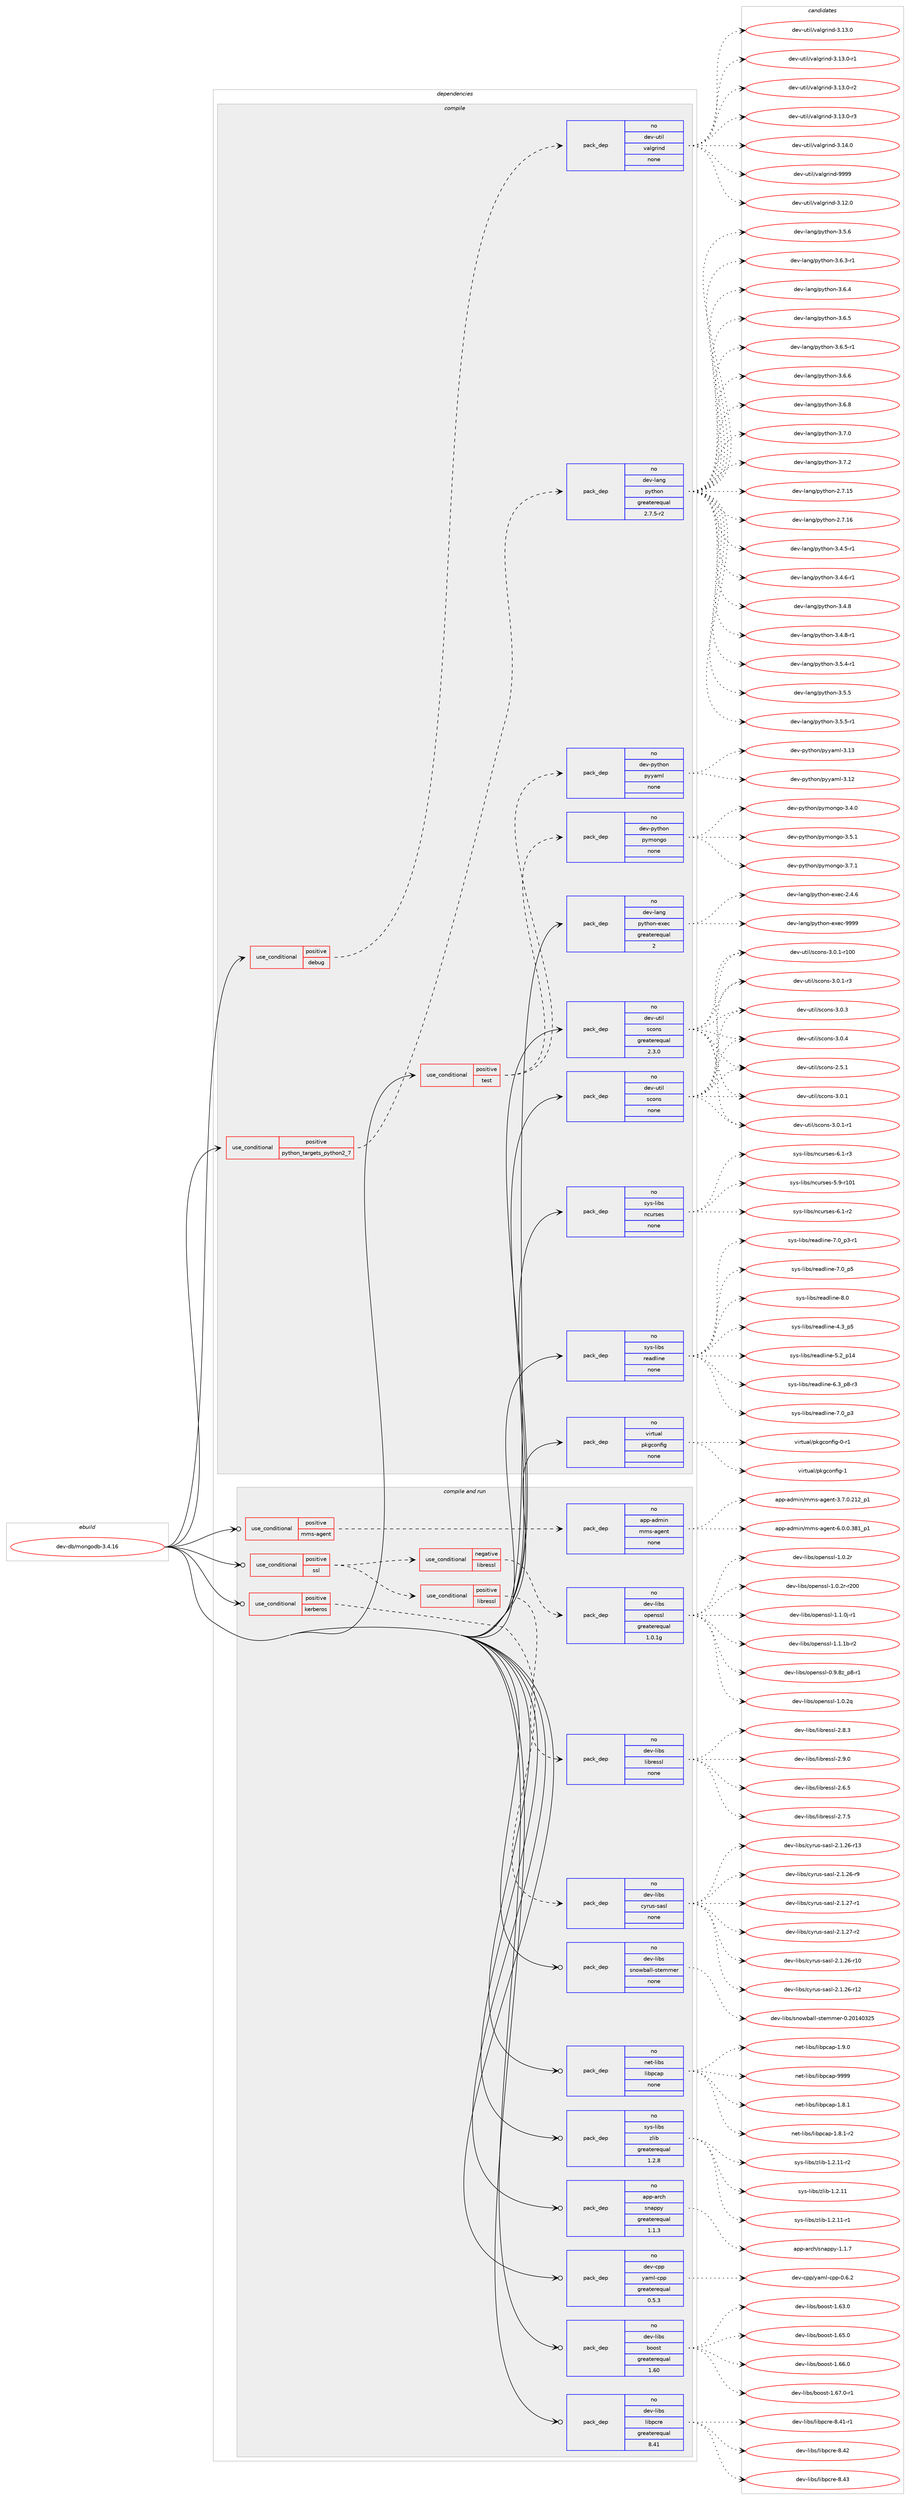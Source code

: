 digraph prolog {

# *************
# Graph options
# *************

newrank=true;
concentrate=true;
compound=true;
graph [rankdir=LR,fontname=Helvetica,fontsize=10,ranksep=1.5];#, ranksep=2.5, nodesep=0.2];
edge  [arrowhead=vee];
node  [fontname=Helvetica,fontsize=10];

# **********
# The ebuild
# **********

subgraph cluster_leftcol {
color=gray;
rank=same;
label=<<i>ebuild</i>>;
id [label="dev-db/mongodb-3.4.16", color=red, width=4, href="../dev-db/mongodb-3.4.16.svg"];
}

# ****************
# The dependencies
# ****************

subgraph cluster_midcol {
color=gray;
label=<<i>dependencies</i>>;
subgraph cluster_compile {
fillcolor="#eeeeee";
style=filled;
label=<<i>compile</i>>;
subgraph cond357138 {
dependency1319494 [label=<<TABLE BORDER="0" CELLBORDER="1" CELLSPACING="0" CELLPADDING="4"><TR><TD ROWSPAN="3" CELLPADDING="10">use_conditional</TD></TR><TR><TD>positive</TD></TR><TR><TD>debug</TD></TR></TABLE>>, shape=none, color=red];
subgraph pack941430 {
dependency1319495 [label=<<TABLE BORDER="0" CELLBORDER="1" CELLSPACING="0" CELLPADDING="4" WIDTH="220"><TR><TD ROWSPAN="6" CELLPADDING="30">pack_dep</TD></TR><TR><TD WIDTH="110">no</TD></TR><TR><TD>dev-util</TD></TR><TR><TD>valgrind</TD></TR><TR><TD>none</TD></TR><TR><TD></TD></TR></TABLE>>, shape=none, color=blue];
}
dependency1319494:e -> dependency1319495:w [weight=20,style="dashed",arrowhead="vee"];
}
id:e -> dependency1319494:w [weight=20,style="solid",arrowhead="vee"];
subgraph cond357139 {
dependency1319496 [label=<<TABLE BORDER="0" CELLBORDER="1" CELLSPACING="0" CELLPADDING="4"><TR><TD ROWSPAN="3" CELLPADDING="10">use_conditional</TD></TR><TR><TD>positive</TD></TR><TR><TD>python_targets_python2_7</TD></TR></TABLE>>, shape=none, color=red];
subgraph pack941431 {
dependency1319497 [label=<<TABLE BORDER="0" CELLBORDER="1" CELLSPACING="0" CELLPADDING="4" WIDTH="220"><TR><TD ROWSPAN="6" CELLPADDING="30">pack_dep</TD></TR><TR><TD WIDTH="110">no</TD></TR><TR><TD>dev-lang</TD></TR><TR><TD>python</TD></TR><TR><TD>greaterequal</TD></TR><TR><TD>2.7.5-r2</TD></TR></TABLE>>, shape=none, color=blue];
}
dependency1319496:e -> dependency1319497:w [weight=20,style="dashed",arrowhead="vee"];
}
id:e -> dependency1319496:w [weight=20,style="solid",arrowhead="vee"];
subgraph cond357140 {
dependency1319498 [label=<<TABLE BORDER="0" CELLBORDER="1" CELLSPACING="0" CELLPADDING="4"><TR><TD ROWSPAN="3" CELLPADDING="10">use_conditional</TD></TR><TR><TD>positive</TD></TR><TR><TD>test</TD></TR></TABLE>>, shape=none, color=red];
subgraph pack941432 {
dependency1319499 [label=<<TABLE BORDER="0" CELLBORDER="1" CELLSPACING="0" CELLPADDING="4" WIDTH="220"><TR><TD ROWSPAN="6" CELLPADDING="30">pack_dep</TD></TR><TR><TD WIDTH="110">no</TD></TR><TR><TD>dev-python</TD></TR><TR><TD>pymongo</TD></TR><TR><TD>none</TD></TR><TR><TD></TD></TR></TABLE>>, shape=none, color=blue];
}
dependency1319498:e -> dependency1319499:w [weight=20,style="dashed",arrowhead="vee"];
subgraph pack941433 {
dependency1319500 [label=<<TABLE BORDER="0" CELLBORDER="1" CELLSPACING="0" CELLPADDING="4" WIDTH="220"><TR><TD ROWSPAN="6" CELLPADDING="30">pack_dep</TD></TR><TR><TD WIDTH="110">no</TD></TR><TR><TD>dev-python</TD></TR><TR><TD>pyyaml</TD></TR><TR><TD>none</TD></TR><TR><TD></TD></TR></TABLE>>, shape=none, color=blue];
}
dependency1319498:e -> dependency1319500:w [weight=20,style="dashed",arrowhead="vee"];
}
id:e -> dependency1319498:w [weight=20,style="solid",arrowhead="vee"];
subgraph pack941434 {
dependency1319501 [label=<<TABLE BORDER="0" CELLBORDER="1" CELLSPACING="0" CELLPADDING="4" WIDTH="220"><TR><TD ROWSPAN="6" CELLPADDING="30">pack_dep</TD></TR><TR><TD WIDTH="110">no</TD></TR><TR><TD>dev-lang</TD></TR><TR><TD>python-exec</TD></TR><TR><TD>greaterequal</TD></TR><TR><TD>2</TD></TR></TABLE>>, shape=none, color=blue];
}
id:e -> dependency1319501:w [weight=20,style="solid",arrowhead="vee"];
subgraph pack941435 {
dependency1319502 [label=<<TABLE BORDER="0" CELLBORDER="1" CELLSPACING="0" CELLPADDING="4" WIDTH="220"><TR><TD ROWSPAN="6" CELLPADDING="30">pack_dep</TD></TR><TR><TD WIDTH="110">no</TD></TR><TR><TD>dev-util</TD></TR><TR><TD>scons</TD></TR><TR><TD>greaterequal</TD></TR><TR><TD>2.3.0</TD></TR></TABLE>>, shape=none, color=blue];
}
id:e -> dependency1319502:w [weight=20,style="solid",arrowhead="vee"];
subgraph pack941436 {
dependency1319503 [label=<<TABLE BORDER="0" CELLBORDER="1" CELLSPACING="0" CELLPADDING="4" WIDTH="220"><TR><TD ROWSPAN="6" CELLPADDING="30">pack_dep</TD></TR><TR><TD WIDTH="110">no</TD></TR><TR><TD>dev-util</TD></TR><TR><TD>scons</TD></TR><TR><TD>none</TD></TR><TR><TD></TD></TR></TABLE>>, shape=none, color=blue];
}
id:e -> dependency1319503:w [weight=20,style="solid",arrowhead="vee"];
subgraph pack941437 {
dependency1319504 [label=<<TABLE BORDER="0" CELLBORDER="1" CELLSPACING="0" CELLPADDING="4" WIDTH="220"><TR><TD ROWSPAN="6" CELLPADDING="30">pack_dep</TD></TR><TR><TD WIDTH="110">no</TD></TR><TR><TD>sys-libs</TD></TR><TR><TD>ncurses</TD></TR><TR><TD>none</TD></TR><TR><TD></TD></TR></TABLE>>, shape=none, color=blue];
}
id:e -> dependency1319504:w [weight=20,style="solid",arrowhead="vee"];
subgraph pack941438 {
dependency1319505 [label=<<TABLE BORDER="0" CELLBORDER="1" CELLSPACING="0" CELLPADDING="4" WIDTH="220"><TR><TD ROWSPAN="6" CELLPADDING="30">pack_dep</TD></TR><TR><TD WIDTH="110">no</TD></TR><TR><TD>sys-libs</TD></TR><TR><TD>readline</TD></TR><TR><TD>none</TD></TR><TR><TD></TD></TR></TABLE>>, shape=none, color=blue];
}
id:e -> dependency1319505:w [weight=20,style="solid",arrowhead="vee"];
subgraph pack941439 {
dependency1319506 [label=<<TABLE BORDER="0" CELLBORDER="1" CELLSPACING="0" CELLPADDING="4" WIDTH="220"><TR><TD ROWSPAN="6" CELLPADDING="30">pack_dep</TD></TR><TR><TD WIDTH="110">no</TD></TR><TR><TD>virtual</TD></TR><TR><TD>pkgconfig</TD></TR><TR><TD>none</TD></TR><TR><TD></TD></TR></TABLE>>, shape=none, color=blue];
}
id:e -> dependency1319506:w [weight=20,style="solid",arrowhead="vee"];
}
subgraph cluster_compileandrun {
fillcolor="#eeeeee";
style=filled;
label=<<i>compile and run</i>>;
subgraph cond357141 {
dependency1319507 [label=<<TABLE BORDER="0" CELLBORDER="1" CELLSPACING="0" CELLPADDING="4"><TR><TD ROWSPAN="3" CELLPADDING="10">use_conditional</TD></TR><TR><TD>positive</TD></TR><TR><TD>kerberos</TD></TR></TABLE>>, shape=none, color=red];
subgraph pack941440 {
dependency1319508 [label=<<TABLE BORDER="0" CELLBORDER="1" CELLSPACING="0" CELLPADDING="4" WIDTH="220"><TR><TD ROWSPAN="6" CELLPADDING="30">pack_dep</TD></TR><TR><TD WIDTH="110">no</TD></TR><TR><TD>dev-libs</TD></TR><TR><TD>cyrus-sasl</TD></TR><TR><TD>none</TD></TR><TR><TD></TD></TR></TABLE>>, shape=none, color=blue];
}
dependency1319507:e -> dependency1319508:w [weight=20,style="dashed",arrowhead="vee"];
}
id:e -> dependency1319507:w [weight=20,style="solid",arrowhead="odotvee"];
subgraph cond357142 {
dependency1319509 [label=<<TABLE BORDER="0" CELLBORDER="1" CELLSPACING="0" CELLPADDING="4"><TR><TD ROWSPAN="3" CELLPADDING="10">use_conditional</TD></TR><TR><TD>positive</TD></TR><TR><TD>mms-agent</TD></TR></TABLE>>, shape=none, color=red];
subgraph pack941441 {
dependency1319510 [label=<<TABLE BORDER="0" CELLBORDER="1" CELLSPACING="0" CELLPADDING="4" WIDTH="220"><TR><TD ROWSPAN="6" CELLPADDING="30">pack_dep</TD></TR><TR><TD WIDTH="110">no</TD></TR><TR><TD>app-admin</TD></TR><TR><TD>mms-agent</TD></TR><TR><TD>none</TD></TR><TR><TD></TD></TR></TABLE>>, shape=none, color=blue];
}
dependency1319509:e -> dependency1319510:w [weight=20,style="dashed",arrowhead="vee"];
}
id:e -> dependency1319509:w [weight=20,style="solid",arrowhead="odotvee"];
subgraph cond357143 {
dependency1319511 [label=<<TABLE BORDER="0" CELLBORDER="1" CELLSPACING="0" CELLPADDING="4"><TR><TD ROWSPAN="3" CELLPADDING="10">use_conditional</TD></TR><TR><TD>positive</TD></TR><TR><TD>ssl</TD></TR></TABLE>>, shape=none, color=red];
subgraph cond357144 {
dependency1319512 [label=<<TABLE BORDER="0" CELLBORDER="1" CELLSPACING="0" CELLPADDING="4"><TR><TD ROWSPAN="3" CELLPADDING="10">use_conditional</TD></TR><TR><TD>negative</TD></TR><TR><TD>libressl</TD></TR></TABLE>>, shape=none, color=red];
subgraph pack941442 {
dependency1319513 [label=<<TABLE BORDER="0" CELLBORDER="1" CELLSPACING="0" CELLPADDING="4" WIDTH="220"><TR><TD ROWSPAN="6" CELLPADDING="30">pack_dep</TD></TR><TR><TD WIDTH="110">no</TD></TR><TR><TD>dev-libs</TD></TR><TR><TD>openssl</TD></TR><TR><TD>greaterequal</TD></TR><TR><TD>1.0.1g</TD></TR></TABLE>>, shape=none, color=blue];
}
dependency1319512:e -> dependency1319513:w [weight=20,style="dashed",arrowhead="vee"];
}
dependency1319511:e -> dependency1319512:w [weight=20,style="dashed",arrowhead="vee"];
subgraph cond357145 {
dependency1319514 [label=<<TABLE BORDER="0" CELLBORDER="1" CELLSPACING="0" CELLPADDING="4"><TR><TD ROWSPAN="3" CELLPADDING="10">use_conditional</TD></TR><TR><TD>positive</TD></TR><TR><TD>libressl</TD></TR></TABLE>>, shape=none, color=red];
subgraph pack941443 {
dependency1319515 [label=<<TABLE BORDER="0" CELLBORDER="1" CELLSPACING="0" CELLPADDING="4" WIDTH="220"><TR><TD ROWSPAN="6" CELLPADDING="30">pack_dep</TD></TR><TR><TD WIDTH="110">no</TD></TR><TR><TD>dev-libs</TD></TR><TR><TD>libressl</TD></TR><TR><TD>none</TD></TR><TR><TD></TD></TR></TABLE>>, shape=none, color=blue];
}
dependency1319514:e -> dependency1319515:w [weight=20,style="dashed",arrowhead="vee"];
}
dependency1319511:e -> dependency1319514:w [weight=20,style="dashed",arrowhead="vee"];
}
id:e -> dependency1319511:w [weight=20,style="solid",arrowhead="odotvee"];
subgraph pack941444 {
dependency1319516 [label=<<TABLE BORDER="0" CELLBORDER="1" CELLSPACING="0" CELLPADDING="4" WIDTH="220"><TR><TD ROWSPAN="6" CELLPADDING="30">pack_dep</TD></TR><TR><TD WIDTH="110">no</TD></TR><TR><TD>app-arch</TD></TR><TR><TD>snappy</TD></TR><TR><TD>greaterequal</TD></TR><TR><TD>1.1.3</TD></TR></TABLE>>, shape=none, color=blue];
}
id:e -> dependency1319516:w [weight=20,style="solid",arrowhead="odotvee"];
subgraph pack941445 {
dependency1319517 [label=<<TABLE BORDER="0" CELLBORDER="1" CELLSPACING="0" CELLPADDING="4" WIDTH="220"><TR><TD ROWSPAN="6" CELLPADDING="30">pack_dep</TD></TR><TR><TD WIDTH="110">no</TD></TR><TR><TD>dev-cpp</TD></TR><TR><TD>yaml-cpp</TD></TR><TR><TD>greaterequal</TD></TR><TR><TD>0.5.3</TD></TR></TABLE>>, shape=none, color=blue];
}
id:e -> dependency1319517:w [weight=20,style="solid",arrowhead="odotvee"];
subgraph pack941446 {
dependency1319518 [label=<<TABLE BORDER="0" CELLBORDER="1" CELLSPACING="0" CELLPADDING="4" WIDTH="220"><TR><TD ROWSPAN="6" CELLPADDING="30">pack_dep</TD></TR><TR><TD WIDTH="110">no</TD></TR><TR><TD>dev-libs</TD></TR><TR><TD>boost</TD></TR><TR><TD>greaterequal</TD></TR><TR><TD>1.60</TD></TR></TABLE>>, shape=none, color=blue];
}
id:e -> dependency1319518:w [weight=20,style="solid",arrowhead="odotvee"];
subgraph pack941447 {
dependency1319519 [label=<<TABLE BORDER="0" CELLBORDER="1" CELLSPACING="0" CELLPADDING="4" WIDTH="220"><TR><TD ROWSPAN="6" CELLPADDING="30">pack_dep</TD></TR><TR><TD WIDTH="110">no</TD></TR><TR><TD>dev-libs</TD></TR><TR><TD>libpcre</TD></TR><TR><TD>greaterequal</TD></TR><TR><TD>8.41</TD></TR></TABLE>>, shape=none, color=blue];
}
id:e -> dependency1319519:w [weight=20,style="solid",arrowhead="odotvee"];
subgraph pack941448 {
dependency1319520 [label=<<TABLE BORDER="0" CELLBORDER="1" CELLSPACING="0" CELLPADDING="4" WIDTH="220"><TR><TD ROWSPAN="6" CELLPADDING="30">pack_dep</TD></TR><TR><TD WIDTH="110">no</TD></TR><TR><TD>dev-libs</TD></TR><TR><TD>snowball-stemmer</TD></TR><TR><TD>none</TD></TR><TR><TD></TD></TR></TABLE>>, shape=none, color=blue];
}
id:e -> dependency1319520:w [weight=20,style="solid",arrowhead="odotvee"];
subgraph pack941449 {
dependency1319521 [label=<<TABLE BORDER="0" CELLBORDER="1" CELLSPACING="0" CELLPADDING="4" WIDTH="220"><TR><TD ROWSPAN="6" CELLPADDING="30">pack_dep</TD></TR><TR><TD WIDTH="110">no</TD></TR><TR><TD>net-libs</TD></TR><TR><TD>libpcap</TD></TR><TR><TD>none</TD></TR><TR><TD></TD></TR></TABLE>>, shape=none, color=blue];
}
id:e -> dependency1319521:w [weight=20,style="solid",arrowhead="odotvee"];
subgraph pack941450 {
dependency1319522 [label=<<TABLE BORDER="0" CELLBORDER="1" CELLSPACING="0" CELLPADDING="4" WIDTH="220"><TR><TD ROWSPAN="6" CELLPADDING="30">pack_dep</TD></TR><TR><TD WIDTH="110">no</TD></TR><TR><TD>sys-libs</TD></TR><TR><TD>zlib</TD></TR><TR><TD>greaterequal</TD></TR><TR><TD>1.2.8</TD></TR></TABLE>>, shape=none, color=blue];
}
id:e -> dependency1319522:w [weight=20,style="solid",arrowhead="odotvee"];
}
subgraph cluster_run {
fillcolor="#eeeeee";
style=filled;
label=<<i>run</i>>;
}
}

# **************
# The candidates
# **************

subgraph cluster_choices {
rank=same;
color=gray;
label=<<i>candidates</i>>;

subgraph choice941430 {
color=black;
nodesep=1;
choice10010111845117116105108471189710810311410511010045514649504648 [label="dev-util/valgrind-3.12.0", color=red, width=4,href="../dev-util/valgrind-3.12.0.svg"];
choice10010111845117116105108471189710810311410511010045514649514648 [label="dev-util/valgrind-3.13.0", color=red, width=4,href="../dev-util/valgrind-3.13.0.svg"];
choice100101118451171161051084711897108103114105110100455146495146484511449 [label="dev-util/valgrind-3.13.0-r1", color=red, width=4,href="../dev-util/valgrind-3.13.0-r1.svg"];
choice100101118451171161051084711897108103114105110100455146495146484511450 [label="dev-util/valgrind-3.13.0-r2", color=red, width=4,href="../dev-util/valgrind-3.13.0-r2.svg"];
choice100101118451171161051084711897108103114105110100455146495146484511451 [label="dev-util/valgrind-3.13.0-r3", color=red, width=4,href="../dev-util/valgrind-3.13.0-r3.svg"];
choice10010111845117116105108471189710810311410511010045514649524648 [label="dev-util/valgrind-3.14.0", color=red, width=4,href="../dev-util/valgrind-3.14.0.svg"];
choice1001011184511711610510847118971081031141051101004557575757 [label="dev-util/valgrind-9999", color=red, width=4,href="../dev-util/valgrind-9999.svg"];
dependency1319495:e -> choice10010111845117116105108471189710810311410511010045514649504648:w [style=dotted,weight="100"];
dependency1319495:e -> choice10010111845117116105108471189710810311410511010045514649514648:w [style=dotted,weight="100"];
dependency1319495:e -> choice100101118451171161051084711897108103114105110100455146495146484511449:w [style=dotted,weight="100"];
dependency1319495:e -> choice100101118451171161051084711897108103114105110100455146495146484511450:w [style=dotted,weight="100"];
dependency1319495:e -> choice100101118451171161051084711897108103114105110100455146495146484511451:w [style=dotted,weight="100"];
dependency1319495:e -> choice10010111845117116105108471189710810311410511010045514649524648:w [style=dotted,weight="100"];
dependency1319495:e -> choice1001011184511711610510847118971081031141051101004557575757:w [style=dotted,weight="100"];
}
subgraph choice941431 {
color=black;
nodesep=1;
choice10010111845108971101034711212111610411111045504655464953 [label="dev-lang/python-2.7.15", color=red, width=4,href="../dev-lang/python-2.7.15.svg"];
choice10010111845108971101034711212111610411111045504655464954 [label="dev-lang/python-2.7.16", color=red, width=4,href="../dev-lang/python-2.7.16.svg"];
choice1001011184510897110103471121211161041111104551465246534511449 [label="dev-lang/python-3.4.5-r1", color=red, width=4,href="../dev-lang/python-3.4.5-r1.svg"];
choice1001011184510897110103471121211161041111104551465246544511449 [label="dev-lang/python-3.4.6-r1", color=red, width=4,href="../dev-lang/python-3.4.6-r1.svg"];
choice100101118451089711010347112121116104111110455146524656 [label="dev-lang/python-3.4.8", color=red, width=4,href="../dev-lang/python-3.4.8.svg"];
choice1001011184510897110103471121211161041111104551465246564511449 [label="dev-lang/python-3.4.8-r1", color=red, width=4,href="../dev-lang/python-3.4.8-r1.svg"];
choice1001011184510897110103471121211161041111104551465346524511449 [label="dev-lang/python-3.5.4-r1", color=red, width=4,href="../dev-lang/python-3.5.4-r1.svg"];
choice100101118451089711010347112121116104111110455146534653 [label="dev-lang/python-3.5.5", color=red, width=4,href="../dev-lang/python-3.5.5.svg"];
choice1001011184510897110103471121211161041111104551465346534511449 [label="dev-lang/python-3.5.5-r1", color=red, width=4,href="../dev-lang/python-3.5.5-r1.svg"];
choice100101118451089711010347112121116104111110455146534654 [label="dev-lang/python-3.5.6", color=red, width=4,href="../dev-lang/python-3.5.6.svg"];
choice1001011184510897110103471121211161041111104551465446514511449 [label="dev-lang/python-3.6.3-r1", color=red, width=4,href="../dev-lang/python-3.6.3-r1.svg"];
choice100101118451089711010347112121116104111110455146544652 [label="dev-lang/python-3.6.4", color=red, width=4,href="../dev-lang/python-3.6.4.svg"];
choice100101118451089711010347112121116104111110455146544653 [label="dev-lang/python-3.6.5", color=red, width=4,href="../dev-lang/python-3.6.5.svg"];
choice1001011184510897110103471121211161041111104551465446534511449 [label="dev-lang/python-3.6.5-r1", color=red, width=4,href="../dev-lang/python-3.6.5-r1.svg"];
choice100101118451089711010347112121116104111110455146544654 [label="dev-lang/python-3.6.6", color=red, width=4,href="../dev-lang/python-3.6.6.svg"];
choice100101118451089711010347112121116104111110455146544656 [label="dev-lang/python-3.6.8", color=red, width=4,href="../dev-lang/python-3.6.8.svg"];
choice100101118451089711010347112121116104111110455146554648 [label="dev-lang/python-3.7.0", color=red, width=4,href="../dev-lang/python-3.7.0.svg"];
choice100101118451089711010347112121116104111110455146554650 [label="dev-lang/python-3.7.2", color=red, width=4,href="../dev-lang/python-3.7.2.svg"];
dependency1319497:e -> choice10010111845108971101034711212111610411111045504655464953:w [style=dotted,weight="100"];
dependency1319497:e -> choice10010111845108971101034711212111610411111045504655464954:w [style=dotted,weight="100"];
dependency1319497:e -> choice1001011184510897110103471121211161041111104551465246534511449:w [style=dotted,weight="100"];
dependency1319497:e -> choice1001011184510897110103471121211161041111104551465246544511449:w [style=dotted,weight="100"];
dependency1319497:e -> choice100101118451089711010347112121116104111110455146524656:w [style=dotted,weight="100"];
dependency1319497:e -> choice1001011184510897110103471121211161041111104551465246564511449:w [style=dotted,weight="100"];
dependency1319497:e -> choice1001011184510897110103471121211161041111104551465346524511449:w [style=dotted,weight="100"];
dependency1319497:e -> choice100101118451089711010347112121116104111110455146534653:w [style=dotted,weight="100"];
dependency1319497:e -> choice1001011184510897110103471121211161041111104551465346534511449:w [style=dotted,weight="100"];
dependency1319497:e -> choice100101118451089711010347112121116104111110455146534654:w [style=dotted,weight="100"];
dependency1319497:e -> choice1001011184510897110103471121211161041111104551465446514511449:w [style=dotted,weight="100"];
dependency1319497:e -> choice100101118451089711010347112121116104111110455146544652:w [style=dotted,weight="100"];
dependency1319497:e -> choice100101118451089711010347112121116104111110455146544653:w [style=dotted,weight="100"];
dependency1319497:e -> choice1001011184510897110103471121211161041111104551465446534511449:w [style=dotted,weight="100"];
dependency1319497:e -> choice100101118451089711010347112121116104111110455146544654:w [style=dotted,weight="100"];
dependency1319497:e -> choice100101118451089711010347112121116104111110455146544656:w [style=dotted,weight="100"];
dependency1319497:e -> choice100101118451089711010347112121116104111110455146554648:w [style=dotted,weight="100"];
dependency1319497:e -> choice100101118451089711010347112121116104111110455146554650:w [style=dotted,weight="100"];
}
subgraph choice941432 {
color=black;
nodesep=1;
choice1001011184511212111610411111047112121109111110103111455146524648 [label="dev-python/pymongo-3.4.0", color=red, width=4,href="../dev-python/pymongo-3.4.0.svg"];
choice1001011184511212111610411111047112121109111110103111455146534649 [label="dev-python/pymongo-3.5.1", color=red, width=4,href="../dev-python/pymongo-3.5.1.svg"];
choice1001011184511212111610411111047112121109111110103111455146554649 [label="dev-python/pymongo-3.7.1", color=red, width=4,href="../dev-python/pymongo-3.7.1.svg"];
dependency1319499:e -> choice1001011184511212111610411111047112121109111110103111455146524648:w [style=dotted,weight="100"];
dependency1319499:e -> choice1001011184511212111610411111047112121109111110103111455146534649:w [style=dotted,weight="100"];
dependency1319499:e -> choice1001011184511212111610411111047112121109111110103111455146554649:w [style=dotted,weight="100"];
}
subgraph choice941433 {
color=black;
nodesep=1;
choice1001011184511212111610411111047112121121971091084551464950 [label="dev-python/pyyaml-3.12", color=red, width=4,href="../dev-python/pyyaml-3.12.svg"];
choice1001011184511212111610411111047112121121971091084551464951 [label="dev-python/pyyaml-3.13", color=red, width=4,href="../dev-python/pyyaml-3.13.svg"];
dependency1319500:e -> choice1001011184511212111610411111047112121121971091084551464950:w [style=dotted,weight="100"];
dependency1319500:e -> choice1001011184511212111610411111047112121121971091084551464951:w [style=dotted,weight="100"];
}
subgraph choice941434 {
color=black;
nodesep=1;
choice1001011184510897110103471121211161041111104510112010199455046524654 [label="dev-lang/python-exec-2.4.6", color=red, width=4,href="../dev-lang/python-exec-2.4.6.svg"];
choice10010111845108971101034711212111610411111045101120101994557575757 [label="dev-lang/python-exec-9999", color=red, width=4,href="../dev-lang/python-exec-9999.svg"];
dependency1319501:e -> choice1001011184510897110103471121211161041111104510112010199455046524654:w [style=dotted,weight="100"];
dependency1319501:e -> choice10010111845108971101034711212111610411111045101120101994557575757:w [style=dotted,weight="100"];
}
subgraph choice941435 {
color=black;
nodesep=1;
choice100101118451171161051084711599111110115455046534649 [label="dev-util/scons-2.5.1", color=red, width=4,href="../dev-util/scons-2.5.1.svg"];
choice100101118451171161051084711599111110115455146484649 [label="dev-util/scons-3.0.1", color=red, width=4,href="../dev-util/scons-3.0.1.svg"];
choice1001011184511711610510847115991111101154551464846494511449 [label="dev-util/scons-3.0.1-r1", color=red, width=4,href="../dev-util/scons-3.0.1-r1.svg"];
choice10010111845117116105108471159911111011545514648464945114494848 [label="dev-util/scons-3.0.1-r100", color=red, width=4,href="../dev-util/scons-3.0.1-r100.svg"];
choice1001011184511711610510847115991111101154551464846494511451 [label="dev-util/scons-3.0.1-r3", color=red, width=4,href="../dev-util/scons-3.0.1-r3.svg"];
choice100101118451171161051084711599111110115455146484651 [label="dev-util/scons-3.0.3", color=red, width=4,href="../dev-util/scons-3.0.3.svg"];
choice100101118451171161051084711599111110115455146484652 [label="dev-util/scons-3.0.4", color=red, width=4,href="../dev-util/scons-3.0.4.svg"];
dependency1319502:e -> choice100101118451171161051084711599111110115455046534649:w [style=dotted,weight="100"];
dependency1319502:e -> choice100101118451171161051084711599111110115455146484649:w [style=dotted,weight="100"];
dependency1319502:e -> choice1001011184511711610510847115991111101154551464846494511449:w [style=dotted,weight="100"];
dependency1319502:e -> choice10010111845117116105108471159911111011545514648464945114494848:w [style=dotted,weight="100"];
dependency1319502:e -> choice1001011184511711610510847115991111101154551464846494511451:w [style=dotted,weight="100"];
dependency1319502:e -> choice100101118451171161051084711599111110115455146484651:w [style=dotted,weight="100"];
dependency1319502:e -> choice100101118451171161051084711599111110115455146484652:w [style=dotted,weight="100"];
}
subgraph choice941436 {
color=black;
nodesep=1;
choice100101118451171161051084711599111110115455046534649 [label="dev-util/scons-2.5.1", color=red, width=4,href="../dev-util/scons-2.5.1.svg"];
choice100101118451171161051084711599111110115455146484649 [label="dev-util/scons-3.0.1", color=red, width=4,href="../dev-util/scons-3.0.1.svg"];
choice1001011184511711610510847115991111101154551464846494511449 [label="dev-util/scons-3.0.1-r1", color=red, width=4,href="../dev-util/scons-3.0.1-r1.svg"];
choice10010111845117116105108471159911111011545514648464945114494848 [label="dev-util/scons-3.0.1-r100", color=red, width=4,href="../dev-util/scons-3.0.1-r100.svg"];
choice1001011184511711610510847115991111101154551464846494511451 [label="dev-util/scons-3.0.1-r3", color=red, width=4,href="../dev-util/scons-3.0.1-r3.svg"];
choice100101118451171161051084711599111110115455146484651 [label="dev-util/scons-3.0.3", color=red, width=4,href="../dev-util/scons-3.0.3.svg"];
choice100101118451171161051084711599111110115455146484652 [label="dev-util/scons-3.0.4", color=red, width=4,href="../dev-util/scons-3.0.4.svg"];
dependency1319503:e -> choice100101118451171161051084711599111110115455046534649:w [style=dotted,weight="100"];
dependency1319503:e -> choice100101118451171161051084711599111110115455146484649:w [style=dotted,weight="100"];
dependency1319503:e -> choice1001011184511711610510847115991111101154551464846494511449:w [style=dotted,weight="100"];
dependency1319503:e -> choice10010111845117116105108471159911111011545514648464945114494848:w [style=dotted,weight="100"];
dependency1319503:e -> choice1001011184511711610510847115991111101154551464846494511451:w [style=dotted,weight="100"];
dependency1319503:e -> choice100101118451171161051084711599111110115455146484651:w [style=dotted,weight="100"];
dependency1319503:e -> choice100101118451171161051084711599111110115455146484652:w [style=dotted,weight="100"];
}
subgraph choice941437 {
color=black;
nodesep=1;
choice115121115451081059811547110991171141151011154553465745114494849 [label="sys-libs/ncurses-5.9-r101", color=red, width=4,href="../sys-libs/ncurses-5.9-r101.svg"];
choice11512111545108105981154711099117114115101115455446494511450 [label="sys-libs/ncurses-6.1-r2", color=red, width=4,href="../sys-libs/ncurses-6.1-r2.svg"];
choice11512111545108105981154711099117114115101115455446494511451 [label="sys-libs/ncurses-6.1-r3", color=red, width=4,href="../sys-libs/ncurses-6.1-r3.svg"];
dependency1319504:e -> choice115121115451081059811547110991171141151011154553465745114494849:w [style=dotted,weight="100"];
dependency1319504:e -> choice11512111545108105981154711099117114115101115455446494511450:w [style=dotted,weight="100"];
dependency1319504:e -> choice11512111545108105981154711099117114115101115455446494511451:w [style=dotted,weight="100"];
}
subgraph choice941438 {
color=black;
nodesep=1;
choice11512111545108105981154711410197100108105110101455246519511253 [label="sys-libs/readline-4.3_p5", color=red, width=4,href="../sys-libs/readline-4.3_p5.svg"];
choice1151211154510810598115471141019710010810511010145534650951124952 [label="sys-libs/readline-5.2_p14", color=red, width=4,href="../sys-libs/readline-5.2_p14.svg"];
choice115121115451081059811547114101971001081051101014554465195112564511451 [label="sys-libs/readline-6.3_p8-r3", color=red, width=4,href="../sys-libs/readline-6.3_p8-r3.svg"];
choice11512111545108105981154711410197100108105110101455546489511251 [label="sys-libs/readline-7.0_p3", color=red, width=4,href="../sys-libs/readline-7.0_p3.svg"];
choice115121115451081059811547114101971001081051101014555464895112514511449 [label="sys-libs/readline-7.0_p3-r1", color=red, width=4,href="../sys-libs/readline-7.0_p3-r1.svg"];
choice11512111545108105981154711410197100108105110101455546489511253 [label="sys-libs/readline-7.0_p5", color=red, width=4,href="../sys-libs/readline-7.0_p5.svg"];
choice1151211154510810598115471141019710010810511010145564648 [label="sys-libs/readline-8.0", color=red, width=4,href="../sys-libs/readline-8.0.svg"];
dependency1319505:e -> choice11512111545108105981154711410197100108105110101455246519511253:w [style=dotted,weight="100"];
dependency1319505:e -> choice1151211154510810598115471141019710010810511010145534650951124952:w [style=dotted,weight="100"];
dependency1319505:e -> choice115121115451081059811547114101971001081051101014554465195112564511451:w [style=dotted,weight="100"];
dependency1319505:e -> choice11512111545108105981154711410197100108105110101455546489511251:w [style=dotted,weight="100"];
dependency1319505:e -> choice115121115451081059811547114101971001081051101014555464895112514511449:w [style=dotted,weight="100"];
dependency1319505:e -> choice11512111545108105981154711410197100108105110101455546489511253:w [style=dotted,weight="100"];
dependency1319505:e -> choice1151211154510810598115471141019710010810511010145564648:w [style=dotted,weight="100"];
}
subgraph choice941439 {
color=black;
nodesep=1;
choice11810511411611797108471121071039911111010210510345484511449 [label="virtual/pkgconfig-0-r1", color=red, width=4,href="../virtual/pkgconfig-0-r1.svg"];
choice1181051141161179710847112107103991111101021051034549 [label="virtual/pkgconfig-1", color=red, width=4,href="../virtual/pkgconfig-1.svg"];
dependency1319506:e -> choice11810511411611797108471121071039911111010210510345484511449:w [style=dotted,weight="100"];
dependency1319506:e -> choice1181051141161179710847112107103991111101021051034549:w [style=dotted,weight="100"];
}
subgraph choice941440 {
color=black;
nodesep=1;
choice10010111845108105981154799121114117115451159711510845504649465054451144948 [label="dev-libs/cyrus-sasl-2.1.26-r10", color=red, width=4,href="../dev-libs/cyrus-sasl-2.1.26-r10.svg"];
choice10010111845108105981154799121114117115451159711510845504649465054451144950 [label="dev-libs/cyrus-sasl-2.1.26-r12", color=red, width=4,href="../dev-libs/cyrus-sasl-2.1.26-r12.svg"];
choice10010111845108105981154799121114117115451159711510845504649465054451144951 [label="dev-libs/cyrus-sasl-2.1.26-r13", color=red, width=4,href="../dev-libs/cyrus-sasl-2.1.26-r13.svg"];
choice100101118451081059811547991211141171154511597115108455046494650544511457 [label="dev-libs/cyrus-sasl-2.1.26-r9", color=red, width=4,href="../dev-libs/cyrus-sasl-2.1.26-r9.svg"];
choice100101118451081059811547991211141171154511597115108455046494650554511449 [label="dev-libs/cyrus-sasl-2.1.27-r1", color=red, width=4,href="../dev-libs/cyrus-sasl-2.1.27-r1.svg"];
choice100101118451081059811547991211141171154511597115108455046494650554511450 [label="dev-libs/cyrus-sasl-2.1.27-r2", color=red, width=4,href="../dev-libs/cyrus-sasl-2.1.27-r2.svg"];
dependency1319508:e -> choice10010111845108105981154799121114117115451159711510845504649465054451144948:w [style=dotted,weight="100"];
dependency1319508:e -> choice10010111845108105981154799121114117115451159711510845504649465054451144950:w [style=dotted,weight="100"];
dependency1319508:e -> choice10010111845108105981154799121114117115451159711510845504649465054451144951:w [style=dotted,weight="100"];
dependency1319508:e -> choice100101118451081059811547991211141171154511597115108455046494650544511457:w [style=dotted,weight="100"];
dependency1319508:e -> choice100101118451081059811547991211141171154511597115108455046494650554511449:w [style=dotted,weight="100"];
dependency1319508:e -> choice100101118451081059811547991211141171154511597115108455046494650554511450:w [style=dotted,weight="100"];
}
subgraph choice941441 {
color=black;
nodesep=1;
choice971121124597100109105110471091091154597103101110116455146554648465049509511249 [label="app-admin/mms-agent-3.7.0.212_p1", color=red, width=4,href="../app-admin/mms-agent-3.7.0.212_p1.svg"];
choice971121124597100109105110471091091154597103101110116455446484648465156499511249 [label="app-admin/mms-agent-6.0.0.381_p1", color=red, width=4,href="../app-admin/mms-agent-6.0.0.381_p1.svg"];
dependency1319510:e -> choice971121124597100109105110471091091154597103101110116455146554648465049509511249:w [style=dotted,weight="100"];
dependency1319510:e -> choice971121124597100109105110471091091154597103101110116455446484648465156499511249:w [style=dotted,weight="100"];
}
subgraph choice941442 {
color=black;
nodesep=1;
choice10010111845108105981154711111210111011511510845484657465612295112564511449 [label="dev-libs/openssl-0.9.8z_p8-r1", color=red, width=4,href="../dev-libs/openssl-0.9.8z_p8-r1.svg"];
choice100101118451081059811547111112101110115115108454946484650113 [label="dev-libs/openssl-1.0.2q", color=red, width=4,href="../dev-libs/openssl-1.0.2q.svg"];
choice100101118451081059811547111112101110115115108454946484650114 [label="dev-libs/openssl-1.0.2r", color=red, width=4,href="../dev-libs/openssl-1.0.2r.svg"];
choice10010111845108105981154711111210111011511510845494648465011445114504848 [label="dev-libs/openssl-1.0.2r-r200", color=red, width=4,href="../dev-libs/openssl-1.0.2r-r200.svg"];
choice1001011184510810598115471111121011101151151084549464946481064511449 [label="dev-libs/openssl-1.1.0j-r1", color=red, width=4,href="../dev-libs/openssl-1.1.0j-r1.svg"];
choice100101118451081059811547111112101110115115108454946494649984511450 [label="dev-libs/openssl-1.1.1b-r2", color=red, width=4,href="../dev-libs/openssl-1.1.1b-r2.svg"];
dependency1319513:e -> choice10010111845108105981154711111210111011511510845484657465612295112564511449:w [style=dotted,weight="100"];
dependency1319513:e -> choice100101118451081059811547111112101110115115108454946484650113:w [style=dotted,weight="100"];
dependency1319513:e -> choice100101118451081059811547111112101110115115108454946484650114:w [style=dotted,weight="100"];
dependency1319513:e -> choice10010111845108105981154711111210111011511510845494648465011445114504848:w [style=dotted,weight="100"];
dependency1319513:e -> choice1001011184510810598115471111121011101151151084549464946481064511449:w [style=dotted,weight="100"];
dependency1319513:e -> choice100101118451081059811547111112101110115115108454946494649984511450:w [style=dotted,weight="100"];
}
subgraph choice941443 {
color=black;
nodesep=1;
choice10010111845108105981154710810598114101115115108455046544653 [label="dev-libs/libressl-2.6.5", color=red, width=4,href="../dev-libs/libressl-2.6.5.svg"];
choice10010111845108105981154710810598114101115115108455046554653 [label="dev-libs/libressl-2.7.5", color=red, width=4,href="../dev-libs/libressl-2.7.5.svg"];
choice10010111845108105981154710810598114101115115108455046564651 [label="dev-libs/libressl-2.8.3", color=red, width=4,href="../dev-libs/libressl-2.8.3.svg"];
choice10010111845108105981154710810598114101115115108455046574648 [label="dev-libs/libressl-2.9.0", color=red, width=4,href="../dev-libs/libressl-2.9.0.svg"];
dependency1319515:e -> choice10010111845108105981154710810598114101115115108455046544653:w [style=dotted,weight="100"];
dependency1319515:e -> choice10010111845108105981154710810598114101115115108455046554653:w [style=dotted,weight="100"];
dependency1319515:e -> choice10010111845108105981154710810598114101115115108455046564651:w [style=dotted,weight="100"];
dependency1319515:e -> choice10010111845108105981154710810598114101115115108455046574648:w [style=dotted,weight="100"];
}
subgraph choice941444 {
color=black;
nodesep=1;
choice971121124597114991044711511097112112121454946494655 [label="app-arch/snappy-1.1.7", color=red, width=4,href="../app-arch/snappy-1.1.7.svg"];
dependency1319516:e -> choice971121124597114991044711511097112112121454946494655:w [style=dotted,weight="100"];
}
subgraph choice941445 {
color=black;
nodesep=1;
choice100101118459911211247121971091084599112112454846544650 [label="dev-cpp/yaml-cpp-0.6.2", color=red, width=4,href="../dev-cpp/yaml-cpp-0.6.2.svg"];
dependency1319517:e -> choice100101118459911211247121971091084599112112454846544650:w [style=dotted,weight="100"];
}
subgraph choice941446 {
color=black;
nodesep=1;
choice1001011184510810598115479811111111511645494654514648 [label="dev-libs/boost-1.63.0", color=red, width=4,href="../dev-libs/boost-1.63.0.svg"];
choice1001011184510810598115479811111111511645494654534648 [label="dev-libs/boost-1.65.0", color=red, width=4,href="../dev-libs/boost-1.65.0.svg"];
choice1001011184510810598115479811111111511645494654544648 [label="dev-libs/boost-1.66.0", color=red, width=4,href="../dev-libs/boost-1.66.0.svg"];
choice10010111845108105981154798111111115116454946545546484511449 [label="dev-libs/boost-1.67.0-r1", color=red, width=4,href="../dev-libs/boost-1.67.0-r1.svg"];
dependency1319518:e -> choice1001011184510810598115479811111111511645494654514648:w [style=dotted,weight="100"];
dependency1319518:e -> choice1001011184510810598115479811111111511645494654534648:w [style=dotted,weight="100"];
dependency1319518:e -> choice1001011184510810598115479811111111511645494654544648:w [style=dotted,weight="100"];
dependency1319518:e -> choice10010111845108105981154798111111115116454946545546484511449:w [style=dotted,weight="100"];
}
subgraph choice941447 {
color=black;
nodesep=1;
choice100101118451081059811547108105981129911410145564652494511449 [label="dev-libs/libpcre-8.41-r1", color=red, width=4,href="../dev-libs/libpcre-8.41-r1.svg"];
choice10010111845108105981154710810598112991141014556465250 [label="dev-libs/libpcre-8.42", color=red, width=4,href="../dev-libs/libpcre-8.42.svg"];
choice10010111845108105981154710810598112991141014556465251 [label="dev-libs/libpcre-8.43", color=red, width=4,href="../dev-libs/libpcre-8.43.svg"];
dependency1319519:e -> choice100101118451081059811547108105981129911410145564652494511449:w [style=dotted,weight="100"];
dependency1319519:e -> choice10010111845108105981154710810598112991141014556465250:w [style=dotted,weight="100"];
dependency1319519:e -> choice10010111845108105981154710810598112991141014556465251:w [style=dotted,weight="100"];
}
subgraph choice941448 {
color=black;
nodesep=1;
choice1001011184510810598115471151101111199897108108451151161011091091011144548465048495248515053 [label="dev-libs/snowball-stemmer-0.20140325", color=red, width=4,href="../dev-libs/snowball-stemmer-0.20140325.svg"];
dependency1319520:e -> choice1001011184510810598115471151101111199897108108451151161011091091011144548465048495248515053:w [style=dotted,weight="100"];
}
subgraph choice941449 {
color=black;
nodesep=1;
choice110101116451081059811547108105981129997112454946564649 [label="net-libs/libpcap-1.8.1", color=red, width=4,href="../net-libs/libpcap-1.8.1.svg"];
choice1101011164510810598115471081059811299971124549465646494511450 [label="net-libs/libpcap-1.8.1-r2", color=red, width=4,href="../net-libs/libpcap-1.8.1-r2.svg"];
choice110101116451081059811547108105981129997112454946574648 [label="net-libs/libpcap-1.9.0", color=red, width=4,href="../net-libs/libpcap-1.9.0.svg"];
choice1101011164510810598115471081059811299971124557575757 [label="net-libs/libpcap-9999", color=red, width=4,href="../net-libs/libpcap-9999.svg"];
dependency1319521:e -> choice110101116451081059811547108105981129997112454946564649:w [style=dotted,weight="100"];
dependency1319521:e -> choice1101011164510810598115471081059811299971124549465646494511450:w [style=dotted,weight="100"];
dependency1319521:e -> choice110101116451081059811547108105981129997112454946574648:w [style=dotted,weight="100"];
dependency1319521:e -> choice1101011164510810598115471081059811299971124557575757:w [style=dotted,weight="100"];
}
subgraph choice941450 {
color=black;
nodesep=1;
choice1151211154510810598115471221081059845494650464949 [label="sys-libs/zlib-1.2.11", color=red, width=4,href="../sys-libs/zlib-1.2.11.svg"];
choice11512111545108105981154712210810598454946504649494511449 [label="sys-libs/zlib-1.2.11-r1", color=red, width=4,href="../sys-libs/zlib-1.2.11-r1.svg"];
choice11512111545108105981154712210810598454946504649494511450 [label="sys-libs/zlib-1.2.11-r2", color=red, width=4,href="../sys-libs/zlib-1.2.11-r2.svg"];
dependency1319522:e -> choice1151211154510810598115471221081059845494650464949:w [style=dotted,weight="100"];
dependency1319522:e -> choice11512111545108105981154712210810598454946504649494511449:w [style=dotted,weight="100"];
dependency1319522:e -> choice11512111545108105981154712210810598454946504649494511450:w [style=dotted,weight="100"];
}
}

}
